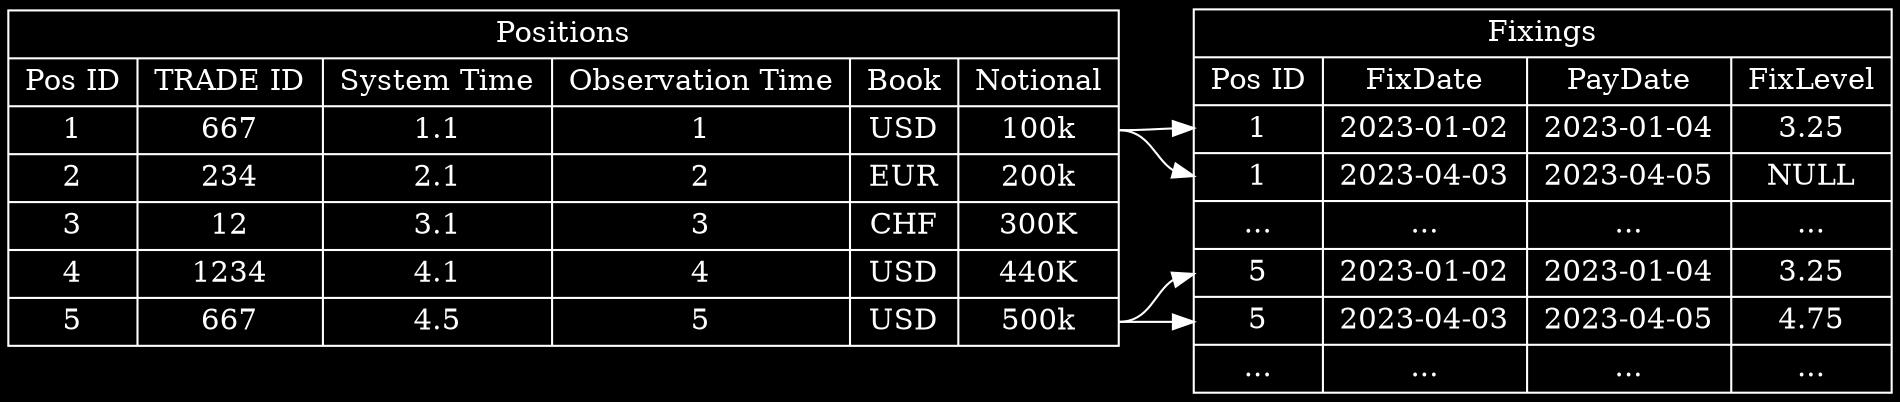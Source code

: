digraph ER {
    rankdir=LR
    bgcolor=black
    edge [
    ]
    positions [ shape=record color=white fontcolor=white label="Positions|{{Pos ID|1|2|3|4|5}|{TRADE ID|667|234|12|1234|667}|{System Time|1.1|2.1|3.1|4.1|4.5}|{Observation Time|1|2|3|4|5}|{Book|USD|EUR|CHF|USD|USD}|{Notional|<v1> 100k|200k|300K
    |440K| <v5> 500k}}"]

    fixings [ 
        shape=record
        color=white fontcolor=white
        label="Fixings|{{Pos ID|<s1> 1| <s2> 1|...| <s51> 5| <s52> 5|...}|{FixDate|2023-01-02|2023-04-03|...|2023-01-02|2023-04-03|...}|{PayDate|2023-01-04|2023-04-05|...|2023-01-04|2023-04-05|...}|{FixLevel|3.25|NULL|...|3.25|4.75|...}}"
    ]

    positions:v1 -> fixings:s1 [ id=1 color=white]
    positions:v1 -> fixings:s2 [ id=1 color=white]

    positions:v5 -> fixings:s51 [ id=1 color=white]
    positions:v5 -> fixings:s52 [ id=1 color=white]
}